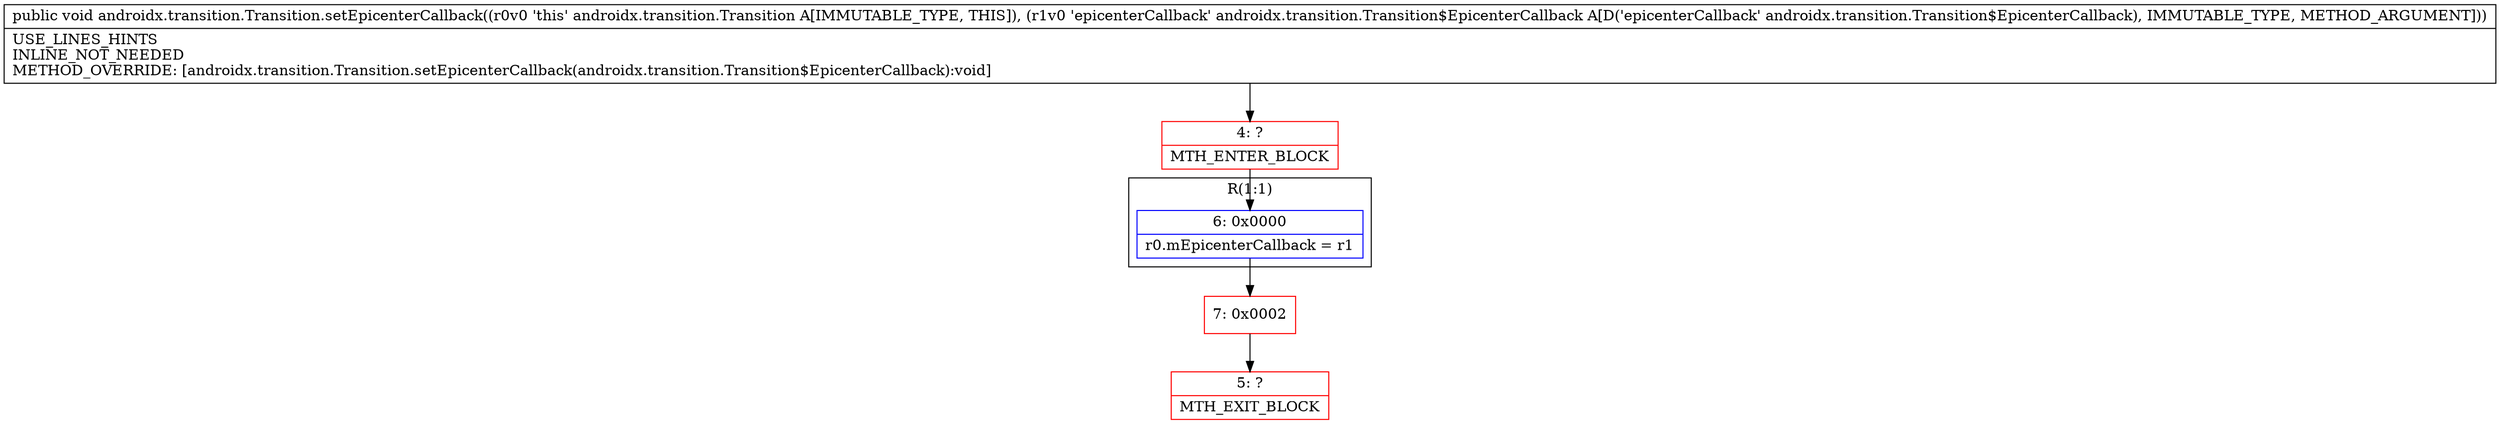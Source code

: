 digraph "CFG forandroidx.transition.Transition.setEpicenterCallback(Landroidx\/transition\/Transition$EpicenterCallback;)V" {
subgraph cluster_Region_33560283 {
label = "R(1:1)";
node [shape=record,color=blue];
Node_6 [shape=record,label="{6\:\ 0x0000|r0.mEpicenterCallback = r1\l}"];
}
Node_4 [shape=record,color=red,label="{4\:\ ?|MTH_ENTER_BLOCK\l}"];
Node_7 [shape=record,color=red,label="{7\:\ 0x0002}"];
Node_5 [shape=record,color=red,label="{5\:\ ?|MTH_EXIT_BLOCK\l}"];
MethodNode[shape=record,label="{public void androidx.transition.Transition.setEpicenterCallback((r0v0 'this' androidx.transition.Transition A[IMMUTABLE_TYPE, THIS]), (r1v0 'epicenterCallback' androidx.transition.Transition$EpicenterCallback A[D('epicenterCallback' androidx.transition.Transition$EpicenterCallback), IMMUTABLE_TYPE, METHOD_ARGUMENT]))  | USE_LINES_HINTS\lINLINE_NOT_NEEDED\lMETHOD_OVERRIDE: [androidx.transition.Transition.setEpicenterCallback(androidx.transition.Transition$EpicenterCallback):void]\l}"];
MethodNode -> Node_4;Node_6 -> Node_7;
Node_4 -> Node_6;
Node_7 -> Node_5;
}

